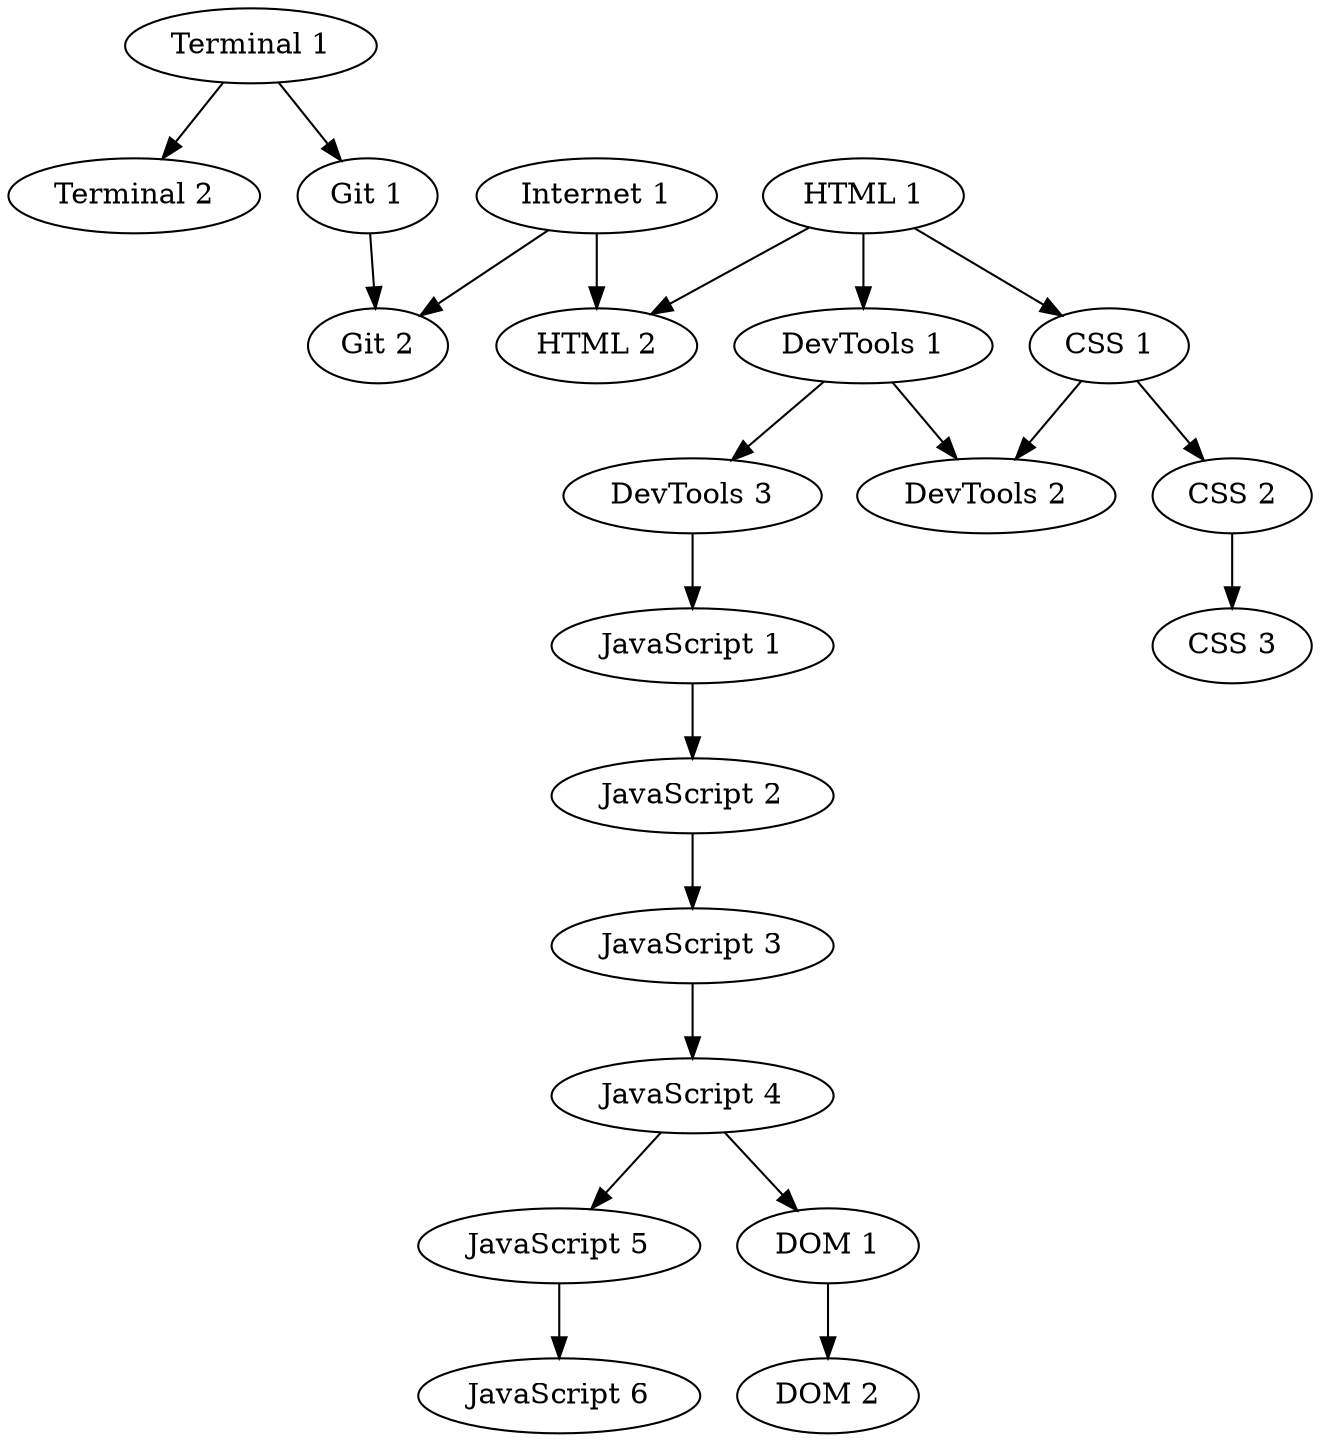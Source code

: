 digraph {
    "Terminal 1"->"Terminal 2"
    "Terminal 1"->"Git 1"
    "Git 1"->"Git 2"
    "Internet 1"->"Git 2"
    "Internet 1"->"HTML 2"
    "HTML 1"->"HTML 2"
    "HTML 1"->"DevTools 1"
    "DevTools 1"->"DevTools 2"
    "DevTools 1"->"DevTools 3"
    "HTML 1"->"CSS 1"
    "CSS 1"->"CSS 2"
    "CSS 2"->"CSS 3"
    "CSS 1"->"DevTools 2"
    "DevTools 3"->"JavaScript 1"
    "JavaScript 1"->"JavaScript 2"
    "JavaScript 2"->"JavaScript 3"
    "JavaScript 3"->"JavaScript 4"
    "JavaScript 4"->"JavaScript 5"
    "JavaScript 5"->"JavaScript 6"
    "JavaScript 4"->"DOM 1"
    "DOM 1"->"DOM 2"
}